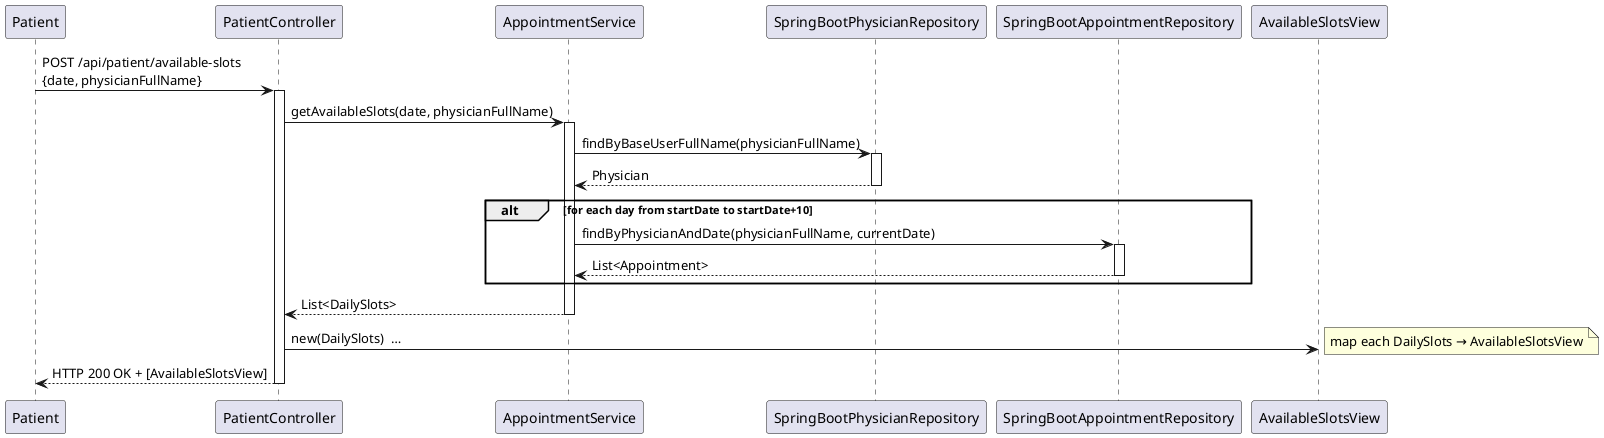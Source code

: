 @startuml

Patient -> PatientController : POST /api/patient/available-slots\n{date, physicianFullName}
activate PatientController

PatientController -> AppointmentService : getAvailableSlots(date, physicianFullName)
activate AppointmentService

AppointmentService -> SpringBootPhysicianRepository : findByBaseUserFullName(physicianFullName)
activate SpringBootPhysicianRepository
SpringBootPhysicianRepository --> AppointmentService : Physician
deactivate SpringBootPhysicianRepository

alt for each day from startDate to startDate+10
  AppointmentService -> SpringBootAppointmentRepository : findByPhysicianAndDate(physicianFullName, currentDate)
  activate SpringBootAppointmentRepository
  SpringBootAppointmentRepository --> AppointmentService : List<Appointment>
  deactivate SpringBootAppointmentRepository
end

AppointmentService --> PatientController : List<DailySlots>
deactivate AppointmentService

PatientController -> AvailableSlotsView : new(DailySlots)  …
note right: map each DailySlots → AvailableSlotsView
PatientController --> Patient : HTTP 200 OK + [AvailableSlotsView]
deactivate PatientController

@enduml